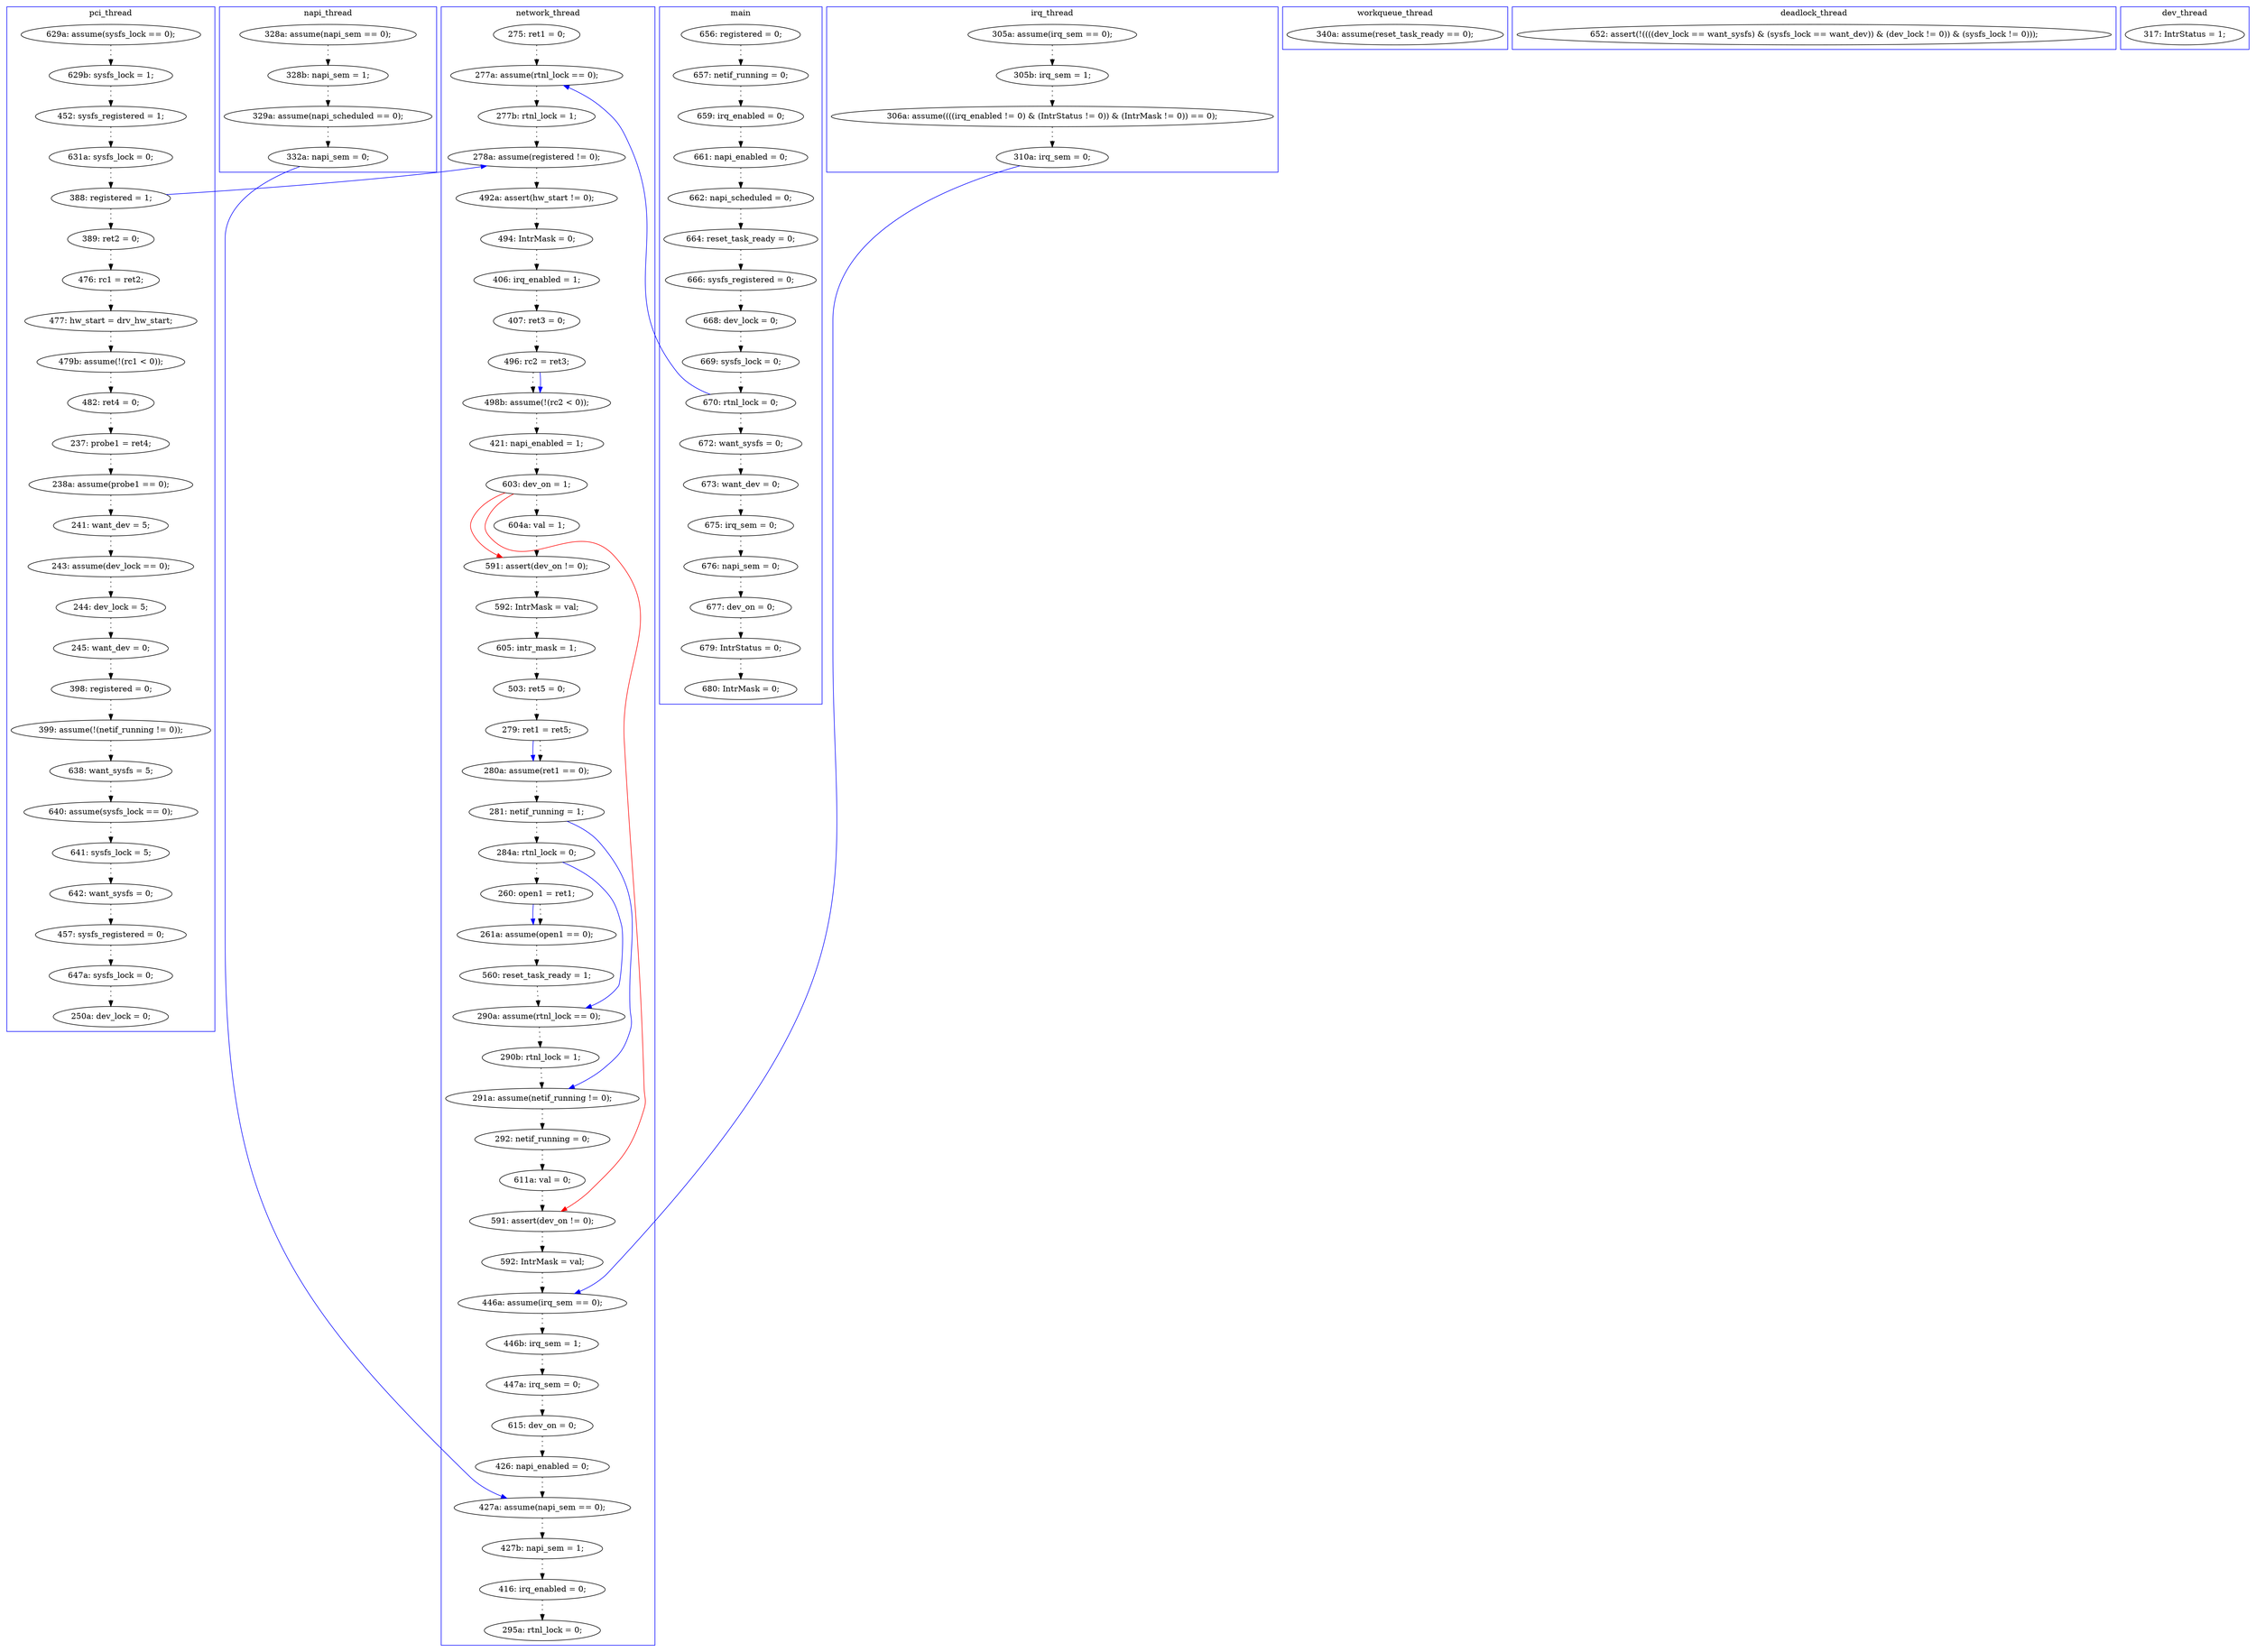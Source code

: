 digraph ProofObject {
	117 -> 118 [style = dotted, color = black]
	150 -> 151 [style = dotted, color = black]
	82 -> 83 [style = dotted, color = black]
	78 -> 81 [style = dotted, color = black]
	206 -> 209 [style = dotted, color = black]
	194 -> 196 [style = dotted, color = black]
	15 -> 16 [style = dotted, color = black]
	11 -> 12 [style = dotted, color = black]
	28 -> 29 [style = dotted, color = black]
	147 -> 172 [style = dotted, color = black]
	2 -> 3 [style = dotted, color = black]
	145 -> 147 [style = dotted, color = black]
	93 -> 121 [style = dotted, color = black]
	73 -> 76 [style = dotted, color = black]
	92 -> 93 [style = dotted, color = black]
	8 -> 9 [style = dotted, color = black]
	139 -> 142 [style = dotted, color = black]
	169 -> 170 [style = dotted, color = black]
	154 -> 158 [style = dotted, color = black]
	50 -> 51 [style = dotted, color = black]
	101 -> 160 [style = dotted, color = black]
	184 -> 186 [style = dotted, color = black]
	127 -> 135 [style = dotted, color = black]
	16 -> 17 [style = dotted, color = black]
	5 -> 6 [style = dotted, color = black]
	133 -> 137 [style = dotted, color = black]
	187 -> 192 [style = dotted, color = black]
	192 -> 193 [style = dotted, color = black]
	201 -> 202 [style = dotted, color = black]
	59 -> 60 [style = dotted, color = black]
	41 -> 43 [style = dotted, color = black]
	89 -> 186 [color = Red, constraint = false]
	11 -> 37 [color = Blue, constraint = false]
	57 -> 59 [style = dotted, color = black]
	43 -> 49 [style = dotted, color = black]
	53 -> 62 [style = dotted, color = black]
	7 -> 8 [style = dotted, color = black]
	137 -> 139 [style = dotted, color = black]
	4 -> 5 [style = dotted, color = black]
	150 -> 169 [color = Blue, constraint = false]
	3 -> 4 [style = dotted, color = black]
	89 -> 92 [color = Red, constraint = false]
	37 -> 38 [style = dotted, color = black]
	135 -> 150 [style = dotted, color = black]
	38 -> 53 [style = dotted, color = black]
	151 -> 154 [color = Blue, constraint = false]
	62 -> 63 [style = dotted, color = black]
	60 -> 78 [style = dotted, color = black]
	124 -> 127 [color = Blue, constraint = false]
	89 -> 90 [style = dotted, color = black]
	158 -> 169 [style = dotted, color = black]
	14 -> 15 [style = dotted, color = black]
	12 -> 13 [style = dotted, color = black]
	49 -> 53 [color = Blue, constraint = false]
	200 -> 201 [style = dotted, color = black]
	84 -> 85 [style = dotted, color = black]
	172 -> 201 [color = Blue, constraint = false]
	68 -> 69 [style = dotted, color = black]
	85 -> 117 [style = dotted, color = black]
	174 -> 177 [style = dotted, color = black]
	6 -> 7 [style = dotted, color = black]
	144 -> 145 [style = dotted, color = black]
	83 -> 84 [style = dotted, color = black]
	36 -> 37 [style = dotted, color = black]
	131 -> 132 [style = dotted, color = black]
	160 -> 192 [color = Blue, constraint = false]
	135 -> 174 [color = Blue, constraint = false]
	124 -> 127 [style = dotted, color = black]
	81 -> 82 [style = dotted, color = black]
	13 -> 14 [style = dotted, color = black]
	151 -> 154 [style = dotted, color = black]
	17 -> 18 [style = dotted, color = black]
	29 -> 41 [style = dotted, color = black]
	121 -> 123 [style = dotted, color = black]
	130 -> 131 [style = dotted, color = black]
	132 -> 133 [style = dotted, color = black]
	193 -> 194 [style = dotted, color = black]
	63 -> 68 [style = dotted, color = black]
	51 -> 57 [style = dotted, color = black]
	196 -> 200 [style = dotted, color = black]
	123 -> 124 [style = dotted, color = black]
	90 -> 92 [style = dotted, color = black]
	49 -> 50 [style = dotted, color = black]
	69 -> 70 [style = dotted, color = black]
	10 -> 11 [style = dotted, color = black]
	177 -> 184 [style = dotted, color = black]
	98 -> 99 [style = dotted, color = black]
	202 -> 206 [style = dotted, color = black]
	118 -> 130 [style = dotted, color = black]
	186 -> 187 [style = dotted, color = black]
	99 -> 101 [style = dotted, color = black]
	9 -> 10 [style = dotted, color = black]
	76 -> 89 [style = dotted, color = black]
	170 -> 174 [style = dotted, color = black]
	70 -> 73 [style = dotted, color = black]
	70 -> 73 [color = Blue, constraint = false]
	subgraph cluster5 {
		label = workqueue_thread
		color = blue
		108  [label = "340a: assume(reset_task_ready == 0);"]
	}
	subgraph cluster8 {
		label = deadlock_thread
		color = blue
		213  [label = "652: assert(!((((dev_lock == want_sysfs) & (sysfs_lock == want_dev)) & (dev_lock != 0)) & (sysfs_lock != 0)));"]
	}
	subgraph cluster7 {
		label = dev_thread
		color = blue
		179  [label = "317: IntrStatus = 1;"]
	}
	subgraph cluster4 {
		label = napi_thread
		color = blue
		147  [label = "329a: assume(napi_scheduled == 0);"]
		144  [label = "328a: assume(napi_sem == 0);"]
		145  [label = "328b: napi_sem = 1;"]
		172  [label = "332a: napi_sem = 0;"]
	}
	subgraph cluster0 {
		label = main
		color = blue
		3  [label = "657: netif_running = 0;"]
		12  [label = "672: want_sysfs = 0;"]
		5  [label = "661: napi_enabled = 0;"]
		10  [label = "669: sysfs_lock = 0;"]
		18  [label = "680: IntrMask = 0;"]
		14  [label = "675: irq_sem = 0;"]
		8  [label = "666: sysfs_registered = 0;"]
		17  [label = "679: IntrStatus = 0;"]
		11  [label = "670: rtnl_lock = 0;"]
		13  [label = "673: want_dev = 0;"]
		6  [label = "662: napi_scheduled = 0;"]
		7  [label = "664: reset_task_ready = 0;"]
		4  [label = "659: irq_enabled = 0;"]
		2  [label = "656: registered = 0;"]
		9  [label = "668: dev_lock = 0;"]
		15  [label = "676: napi_sem = 0;"]
		16  [label = "677: dev_on = 0;"]
	}
	subgraph cluster3 {
		label = irq_thread
		color = blue
		99  [label = "305b: irq_sem = 1;"]
		101  [label = "306a: assume((((irq_enabled != 0) & (IntrStatus != 0)) & (IntrMask != 0)) == 0);"]
		98  [label = "305a: assume(irq_sem == 0);"]
		160  [label = "310a: irq_sem = 0;"]
	}
	subgraph cluster1 {
		label = pci_thread
		color = blue
		51  [label = "476: rc1 = ret2;"]
		85  [label = "245: want_dev = 0;"]
		78  [label = "237: probe1 = ret4;"]
		50  [label = "389: ret2 = 0;"]
		133  [label = "642: want_sysfs = 0;"]
		43  [label = "631a: sysfs_lock = 0;"]
		139  [label = "647a: sysfs_lock = 0;"]
		41  [label = "452: sysfs_registered = 1;"]
		28  [label = "629a: assume(sysfs_lock == 0);"]
		82  [label = "241: want_dev = 5;"]
		57  [label = "477: hw_start = drv_hw_start;"]
		84  [label = "244: dev_lock = 5;"]
		49  [label = "388: registered = 1;"]
		130  [label = "638: want_sysfs = 5;"]
		142  [label = "250a: dev_lock = 0;"]
		131  [label = "640: assume(sysfs_lock == 0);"]
		132  [label = "641: sysfs_lock = 5;"]
		29  [label = "629b: sysfs_lock = 1;"]
		81  [label = "238a: assume(probe1 == 0);"]
		137  [label = "457: sysfs_registered = 0;"]
		59  [label = "479b: assume(!(rc1 < 0));"]
		118  [label = "399: assume(!(netif_running != 0));"]
		117  [label = "398: registered = 0;"]
		83  [label = "243: assume(dev_lock == 0);"]
		60  [label = "482: ret4 = 0;"]
	}
	subgraph cluster2 {
		label = network_thread
		color = blue
		53  [label = "278a: assume(registered != 0);"]
		193  [label = "446b: irq_sem = 1;"]
		192  [label = "446a: assume(irq_sem == 0);"]
		135  [label = "281: netif_running = 1;"]
		63  [label = "494: IntrMask = 0;"]
		70  [label = "496: rc2 = ret3;"]
		177  [label = "292: netif_running = 0;"]
		201  [label = "427a: assume(napi_sem == 0);"]
		170  [label = "290b: rtnl_lock = 1;"]
		150  [label = "284a: rtnl_lock = 0;"]
		93  [label = "592: IntrMask = val;"]
		196  [label = "615: dev_on = 0;"]
		68  [label = "406: irq_enabled = 1;"]
		92  [label = "591: assert(dev_on != 0);"]
		62  [label = "492a: assert(hw_start != 0);"]
		186  [label = "591: assert(dev_on != 0);"]
		89  [label = "603: dev_on = 1;"]
		187  [label = "592: IntrMask = val;"]
		202  [label = "427b: napi_sem = 1;"]
		158  [label = "560: reset_task_ready = 1;"]
		73  [label = "498b: assume(!(rc2 < 0));"]
		151  [label = "260: open1 = ret1;"]
		206  [label = "416: irq_enabled = 0;"]
		69  [label = "407: ret3 = 0;"]
		194  [label = "447a: irq_sem = 0;"]
		124  [label = "279: ret1 = ret5;"]
		169  [label = "290a: assume(rtnl_lock == 0);"]
		38  [label = "277b: rtnl_lock = 1;"]
		209  [label = "295a: rtnl_lock = 0;"]
		90  [label = "604a: val = 1;"]
		36  [label = "275: ret1 = 0;"]
		184  [label = "611a: val = 0;"]
		76  [label = "421: napi_enabled = 1;"]
		200  [label = "426: napi_enabled = 0;"]
		37  [label = "277a: assume(rtnl_lock == 0);"]
		154  [label = "261a: assume(open1 == 0);"]
		121  [label = "605: intr_mask = 1;"]
		127  [label = "280a: assume(ret1 == 0);"]
		123  [label = "503: ret5 = 0;"]
		174  [label = "291a: assume(netif_running != 0);"]
	}
}